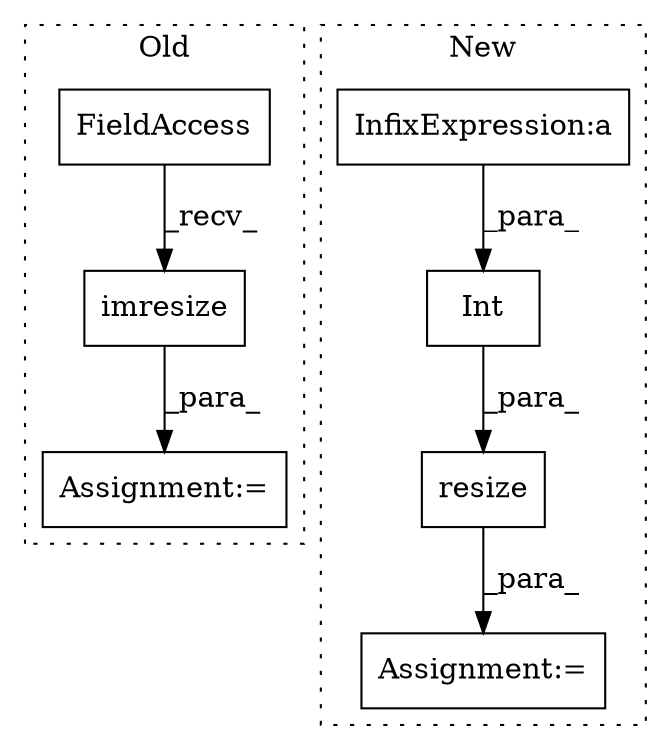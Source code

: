 digraph G {
subgraph cluster0 {
1 [label="imresize" a="32" s="3414,3444" l="9,1" shape="box"];
4 [label="FieldAccess" a="22" s="3403" l="10" shape="box"];
7 [label="Assignment:=" a="7" s="3402" l="1" shape="box"];
label = "Old";
style="dotted";
}
subgraph cluster1 {
2 [label="Int" a="32" s="3501,3523" l="4,1" shape="box"];
3 [label="InfixExpression:a" a="27" s="3508" l="3" shape="box"];
5 [label="resize" a="32" s="3489,3579" l="12,1" shape="box"];
6 [label="Assignment:=" a="7" s="3455" l="1" shape="box"];
label = "New";
style="dotted";
}
1 -> 7 [label="_para_"];
2 -> 5 [label="_para_"];
3 -> 2 [label="_para_"];
4 -> 1 [label="_recv_"];
5 -> 6 [label="_para_"];
}